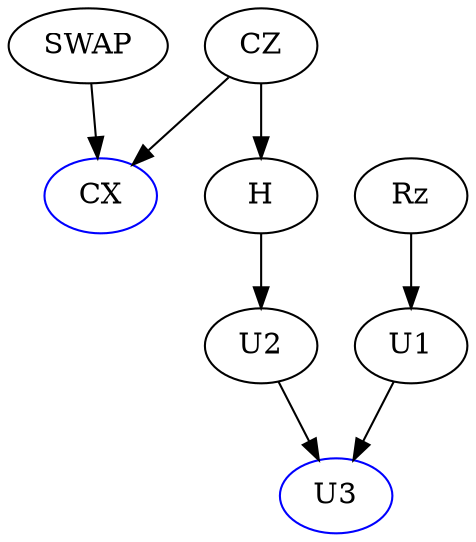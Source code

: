 digraph basis_unroll {
    CX [color=blue];
    U3 [color=blue];
    Rz -> U1 -> U3;
    H -> U2 -> U3;
    CZ -> H;
    CZ -> CX;
    SWAP -> CX;
}
